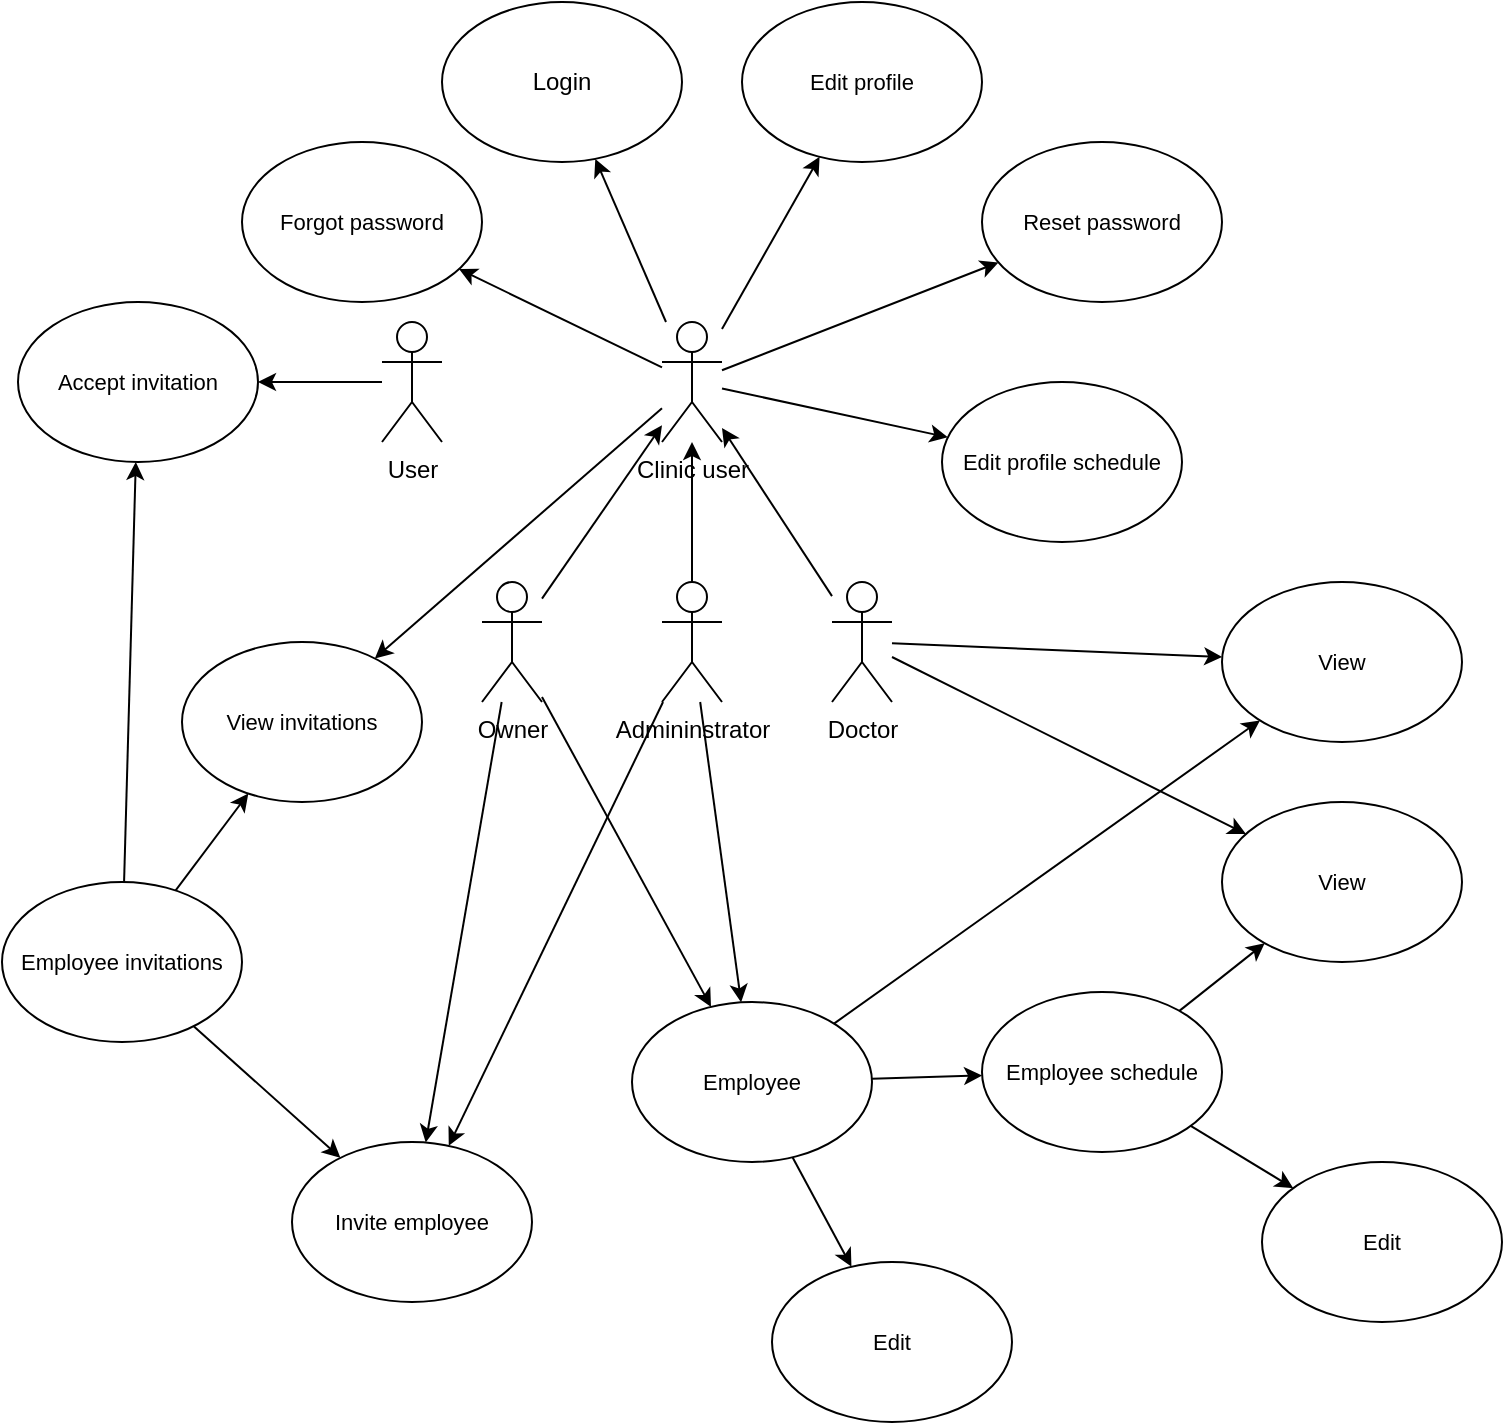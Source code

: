 <mxfile version="22.1.22" type="embed">
  <diagram id="eNOVBfQ3ibSRwN6jyO6P" name="Page-1">
    <mxGraphModel dx="2289" dy="1189" grid="1" gridSize="10" guides="1" tooltips="1" connect="1" arrows="1" fold="1" page="1" pageScale="1" pageWidth="827" pageHeight="1169" math="0" shadow="0">
      <root>
        <mxCell id="0" />
        <mxCell id="1" parent="0" />
        <mxCell id="28" style="edgeStyle=none;shape=connector;rounded=0;orthogonalLoop=1;jettySize=auto;html=1;labelBackgroundColor=default;strokeColor=default;align=center;verticalAlign=middle;fontFamily=Helvetica;fontSize=11;fontColor=default;endArrow=classic;" parent="1" source="2" target="11" edge="1">
          <mxGeometry relative="1" as="geometry" />
        </mxCell>
        <mxCell id="58" style="edgeStyle=none;shape=connector;rounded=0;orthogonalLoop=1;jettySize=auto;html=1;labelBackgroundColor=default;strokeColor=default;align=center;verticalAlign=middle;fontFamily=Helvetica;fontSize=11;fontColor=default;endArrow=classic;" parent="1" source="2" target="57" edge="1">
          <mxGeometry relative="1" as="geometry" />
        </mxCell>
        <mxCell id="116" style="edgeStyle=none;shape=connector;rounded=0;orthogonalLoop=1;jettySize=auto;html=1;labelBackgroundColor=default;strokeColor=default;align=center;verticalAlign=middle;fontFamily=Helvetica;fontSize=11;fontColor=default;endArrow=classic;" parent="1" source="2" target="115" edge="1">
          <mxGeometry relative="1" as="geometry" />
        </mxCell>
        <mxCell id="140" style="edgeStyle=none;shape=connector;rounded=0;orthogonalLoop=1;jettySize=auto;html=1;labelBackgroundColor=default;strokeColor=default;align=center;verticalAlign=middle;fontFamily=Helvetica;fontSize=11;fontColor=default;endArrow=classic;" parent="1" source="2" target="138" edge="1">
          <mxGeometry relative="1" as="geometry" />
        </mxCell>
        <mxCell id="142" style="rounded=0;orthogonalLoop=1;jettySize=auto;html=1;" edge="1" parent="1" source="2" target="141">
          <mxGeometry relative="1" as="geometry" />
        </mxCell>
        <mxCell id="144" style="rounded=0;orthogonalLoop=1;jettySize=auto;html=1;" edge="1" parent="1" source="2" target="143">
          <mxGeometry relative="1" as="geometry" />
        </mxCell>
        <mxCell id="2" value="Clinic user" style="shape=umlActor;verticalLabelPosition=bottom;verticalAlign=top;html=1;outlineConnect=0;" parent="1" vertex="1">
          <mxGeometry x="-480" y="170" width="30" height="60" as="geometry" />
        </mxCell>
        <mxCell id="108" style="edgeStyle=none;shape=connector;rounded=0;orthogonalLoop=1;jettySize=auto;html=1;labelBackgroundColor=default;strokeColor=default;align=center;verticalAlign=middle;fontFamily=Helvetica;fontSize=11;fontColor=default;endArrow=classic;" parent="1" source="3" target="2" edge="1">
          <mxGeometry relative="1" as="geometry" />
        </mxCell>
        <mxCell id="112" style="edgeStyle=none;shape=connector;rounded=0;orthogonalLoop=1;jettySize=auto;html=1;labelBackgroundColor=default;strokeColor=default;align=center;verticalAlign=middle;fontFamily=Helvetica;fontSize=11;fontColor=default;endArrow=classic;" parent="1" source="3" target="35" edge="1">
          <mxGeometry relative="1" as="geometry" />
        </mxCell>
        <mxCell id="128" style="edgeStyle=none;shape=connector;rounded=0;orthogonalLoop=1;jettySize=auto;html=1;labelBackgroundColor=default;strokeColor=default;align=center;verticalAlign=middle;fontFamily=Helvetica;fontSize=11;fontColor=default;endArrow=classic;" parent="1" source="3" target="122" edge="1">
          <mxGeometry relative="1" as="geometry" />
        </mxCell>
        <mxCell id="3" value="Admininstrator" style="shape=umlActor;verticalLabelPosition=bottom;verticalAlign=top;html=1;outlineConnect=0;" parent="1" vertex="1">
          <mxGeometry x="-480" y="300" width="30" height="60" as="geometry" />
        </mxCell>
        <mxCell id="109" style="edgeStyle=none;shape=connector;rounded=0;orthogonalLoop=1;jettySize=auto;html=1;labelBackgroundColor=default;strokeColor=default;align=center;verticalAlign=middle;fontFamily=Helvetica;fontSize=11;fontColor=default;endArrow=classic;" parent="1" source="5" target="2" edge="1">
          <mxGeometry relative="1" as="geometry">
            <Array as="points" />
          </mxGeometry>
        </mxCell>
        <mxCell id="114" style="edgeStyle=none;shape=connector;rounded=0;orthogonalLoop=1;jettySize=auto;html=1;labelBackgroundColor=default;strokeColor=default;align=center;verticalAlign=middle;fontFamily=Helvetica;fontSize=11;fontColor=default;endArrow=classic;" parent="1" source="5" target="35" edge="1">
          <mxGeometry relative="1" as="geometry" />
        </mxCell>
        <mxCell id="129" style="edgeStyle=none;shape=connector;rounded=0;orthogonalLoop=1;jettySize=auto;html=1;labelBackgroundColor=default;strokeColor=default;align=center;verticalAlign=middle;fontFamily=Helvetica;fontSize=11;fontColor=default;endArrow=classic;" parent="1" source="5" target="122" edge="1">
          <mxGeometry relative="1" as="geometry" />
        </mxCell>
        <mxCell id="5" value="Owner" style="shape=umlActor;verticalLabelPosition=bottom;verticalAlign=top;html=1;outlineConnect=0;" parent="1" vertex="1">
          <mxGeometry x="-570" y="300" width="30" height="60" as="geometry" />
        </mxCell>
        <mxCell id="11" value="Login" style="ellipse;whiteSpace=wrap;html=1;" parent="1" vertex="1">
          <mxGeometry x="-590" y="10" width="120" height="80" as="geometry" />
        </mxCell>
        <mxCell id="56" style="edgeStyle=none;shape=connector;rounded=0;orthogonalLoop=1;jettySize=auto;html=1;labelBackgroundColor=default;strokeColor=default;align=center;verticalAlign=middle;fontFamily=Helvetica;fontSize=11;fontColor=default;endArrow=classic;" parent="1" source="15" target="37" edge="1">
          <mxGeometry relative="1" as="geometry" />
        </mxCell>
        <mxCell id="15" value="User" style="shape=umlActor;verticalLabelPosition=bottom;verticalAlign=top;html=1;outlineConnect=0;" parent="1" vertex="1">
          <mxGeometry x="-620" y="170" width="30" height="60" as="geometry" />
        </mxCell>
        <mxCell id="35" value="Invite employee" style="ellipse;whiteSpace=wrap;html=1;fontFamily=Helvetica;fontSize=11;fontColor=default;" parent="1" vertex="1">
          <mxGeometry x="-665" y="580" width="120" height="80" as="geometry" />
        </mxCell>
        <mxCell id="37" value="Accept invitation" style="ellipse;whiteSpace=wrap;html=1;fontFamily=Helvetica;fontSize=11;fontColor=default;" parent="1" vertex="1">
          <mxGeometry x="-802" y="160" width="120" height="80" as="geometry" />
        </mxCell>
        <mxCell id="57" value="Edit profile" style="ellipse;whiteSpace=wrap;html=1;fontFamily=Helvetica;fontSize=11;fontColor=default;" parent="1" vertex="1">
          <mxGeometry x="-440" y="10" width="120" height="80" as="geometry" />
        </mxCell>
        <mxCell id="107" style="edgeStyle=none;shape=connector;rounded=0;orthogonalLoop=1;jettySize=auto;html=1;labelBackgroundColor=default;strokeColor=default;align=center;verticalAlign=middle;fontFamily=Helvetica;fontSize=11;fontColor=default;endArrow=classic;" parent="1" source="4" target="2" edge="1">
          <mxGeometry relative="1" as="geometry" />
        </mxCell>
        <mxCell id="127" style="edgeStyle=none;shape=connector;rounded=0;orthogonalLoop=1;jettySize=auto;html=1;labelBackgroundColor=default;strokeColor=default;align=center;verticalAlign=middle;fontFamily=Helvetica;fontSize=11;fontColor=default;endArrow=classic;" parent="1" source="4" target="123" edge="1">
          <mxGeometry relative="1" as="geometry" />
        </mxCell>
        <mxCell id="137" style="edgeStyle=none;shape=connector;rounded=0;orthogonalLoop=1;jettySize=auto;html=1;labelBackgroundColor=default;strokeColor=default;align=center;verticalAlign=middle;fontFamily=Helvetica;fontSize=11;fontColor=default;endArrow=classic;" parent="1" source="4" target="133" edge="1">
          <mxGeometry relative="1" as="geometry" />
        </mxCell>
        <mxCell id="4" value="Doctor" style="shape=umlActor;verticalLabelPosition=bottom;verticalAlign=top;html=1;outlineConnect=0;" parent="1" vertex="1">
          <mxGeometry x="-395" y="300" width="30" height="60" as="geometry" />
        </mxCell>
        <mxCell id="115" value="View invitations" style="ellipse;whiteSpace=wrap;html=1;fontFamily=Helvetica;fontSize=11;fontColor=default;" parent="1" vertex="1">
          <mxGeometry x="-720" y="330" width="120" height="80" as="geometry" />
        </mxCell>
        <mxCell id="118" style="edgeStyle=none;shape=connector;rounded=0;orthogonalLoop=1;jettySize=auto;html=1;labelBackgroundColor=default;strokeColor=default;align=center;verticalAlign=middle;fontFamily=Helvetica;fontSize=11;fontColor=default;endArrow=classic;" parent="1" source="117" target="115" edge="1">
          <mxGeometry relative="1" as="geometry" />
        </mxCell>
        <mxCell id="119" style="edgeStyle=none;shape=connector;rounded=0;orthogonalLoop=1;jettySize=auto;html=1;labelBackgroundColor=default;strokeColor=default;align=center;verticalAlign=middle;fontFamily=Helvetica;fontSize=11;fontColor=default;endArrow=classic;" parent="1" source="117" target="35" edge="1">
          <mxGeometry relative="1" as="geometry" />
        </mxCell>
        <mxCell id="120" style="edgeStyle=none;shape=connector;rounded=0;orthogonalLoop=1;jettySize=auto;html=1;labelBackgroundColor=default;strokeColor=default;align=center;verticalAlign=middle;fontFamily=Helvetica;fontSize=11;fontColor=default;endArrow=classic;" parent="1" source="117" target="37" edge="1">
          <mxGeometry relative="1" as="geometry" />
        </mxCell>
        <mxCell id="117" value="Employee invitations" style="ellipse;whiteSpace=wrap;html=1;fontFamily=Helvetica;fontSize=11;fontColor=default;" parent="1" vertex="1">
          <mxGeometry x="-810" y="450" width="120" height="80" as="geometry" />
        </mxCell>
        <mxCell id="125" style="edgeStyle=none;shape=connector;rounded=0;orthogonalLoop=1;jettySize=auto;html=1;labelBackgroundColor=default;strokeColor=default;align=center;verticalAlign=middle;fontFamily=Helvetica;fontSize=11;fontColor=default;endArrow=classic;" parent="1" source="122" target="123" edge="1">
          <mxGeometry relative="1" as="geometry" />
        </mxCell>
        <mxCell id="126" style="edgeStyle=none;shape=connector;rounded=0;orthogonalLoop=1;jettySize=auto;html=1;labelBackgroundColor=default;strokeColor=default;align=center;verticalAlign=middle;fontFamily=Helvetica;fontSize=11;fontColor=default;endArrow=classic;" parent="1" source="122" target="124" edge="1">
          <mxGeometry relative="1" as="geometry" />
        </mxCell>
        <mxCell id="131" style="edgeStyle=none;shape=connector;rounded=0;orthogonalLoop=1;jettySize=auto;html=1;labelBackgroundColor=default;strokeColor=default;align=center;verticalAlign=middle;fontFamily=Helvetica;fontSize=11;fontColor=default;endArrow=classic;" parent="1" source="122" target="130" edge="1">
          <mxGeometry relative="1" as="geometry" />
        </mxCell>
        <mxCell id="122" value="Employee" style="ellipse;whiteSpace=wrap;html=1;fontFamily=Helvetica;fontSize=11;fontColor=default;" parent="1" vertex="1">
          <mxGeometry x="-495" y="510" width="120" height="80" as="geometry" />
        </mxCell>
        <mxCell id="123" value="View" style="ellipse;whiteSpace=wrap;html=1;fontFamily=Helvetica;fontSize=11;fontColor=default;" parent="1" vertex="1">
          <mxGeometry x="-200.0" y="300" width="120" height="80" as="geometry" />
        </mxCell>
        <mxCell id="124" value="Edit" style="ellipse;whiteSpace=wrap;html=1;fontFamily=Helvetica;fontSize=11;fontColor=default;" parent="1" vertex="1">
          <mxGeometry x="-425" y="640" width="120" height="80" as="geometry" />
        </mxCell>
        <mxCell id="135" style="edgeStyle=none;shape=connector;rounded=0;orthogonalLoop=1;jettySize=auto;html=1;labelBackgroundColor=default;strokeColor=default;align=center;verticalAlign=middle;fontFamily=Helvetica;fontSize=11;fontColor=default;endArrow=classic;" parent="1" source="130" target="133" edge="1">
          <mxGeometry relative="1" as="geometry" />
        </mxCell>
        <mxCell id="136" style="edgeStyle=none;shape=connector;rounded=0;orthogonalLoop=1;jettySize=auto;html=1;labelBackgroundColor=default;strokeColor=default;align=center;verticalAlign=middle;fontFamily=Helvetica;fontSize=11;fontColor=default;endArrow=classic;" parent="1" source="130" target="134" edge="1">
          <mxGeometry relative="1" as="geometry">
            <mxPoint x="-279.996" y="922.053" as="targetPoint" />
          </mxGeometry>
        </mxCell>
        <mxCell id="130" value="Employee schedule" style="ellipse;whiteSpace=wrap;html=1;fontFamily=Helvetica;fontSize=11;fontColor=default;" parent="1" vertex="1">
          <mxGeometry x="-320" y="505" width="120" height="80" as="geometry" />
        </mxCell>
        <mxCell id="133" value="View" style="ellipse;whiteSpace=wrap;html=1;fontFamily=Helvetica;fontSize=11;fontColor=default;" parent="1" vertex="1">
          <mxGeometry x="-200" y="410" width="120" height="80" as="geometry" />
        </mxCell>
        <mxCell id="134" value="Edit" style="ellipse;whiteSpace=wrap;html=1;fontFamily=Helvetica;fontSize=11;fontColor=default;" parent="1" vertex="1">
          <mxGeometry x="-180" y="590" width="120" height="80" as="geometry" />
        </mxCell>
        <mxCell id="138" value="Edit profile schedule" style="ellipse;whiteSpace=wrap;html=1;fontFamily=Helvetica;fontSize=11;fontColor=default;" parent="1" vertex="1">
          <mxGeometry x="-340" y="200" width="120" height="80" as="geometry" />
        </mxCell>
        <mxCell id="141" value="Reset password" style="ellipse;whiteSpace=wrap;html=1;fontFamily=Helvetica;fontSize=11;fontColor=default;" vertex="1" parent="1">
          <mxGeometry x="-320" y="80" width="120" height="80" as="geometry" />
        </mxCell>
        <mxCell id="143" value="Forgot password" style="ellipse;whiteSpace=wrap;html=1;fontFamily=Helvetica;fontSize=11;fontColor=default;" vertex="1" parent="1">
          <mxGeometry x="-690" y="80" width="120" height="80" as="geometry" />
        </mxCell>
      </root>
    </mxGraphModel>
  </diagram>
</mxfile>
